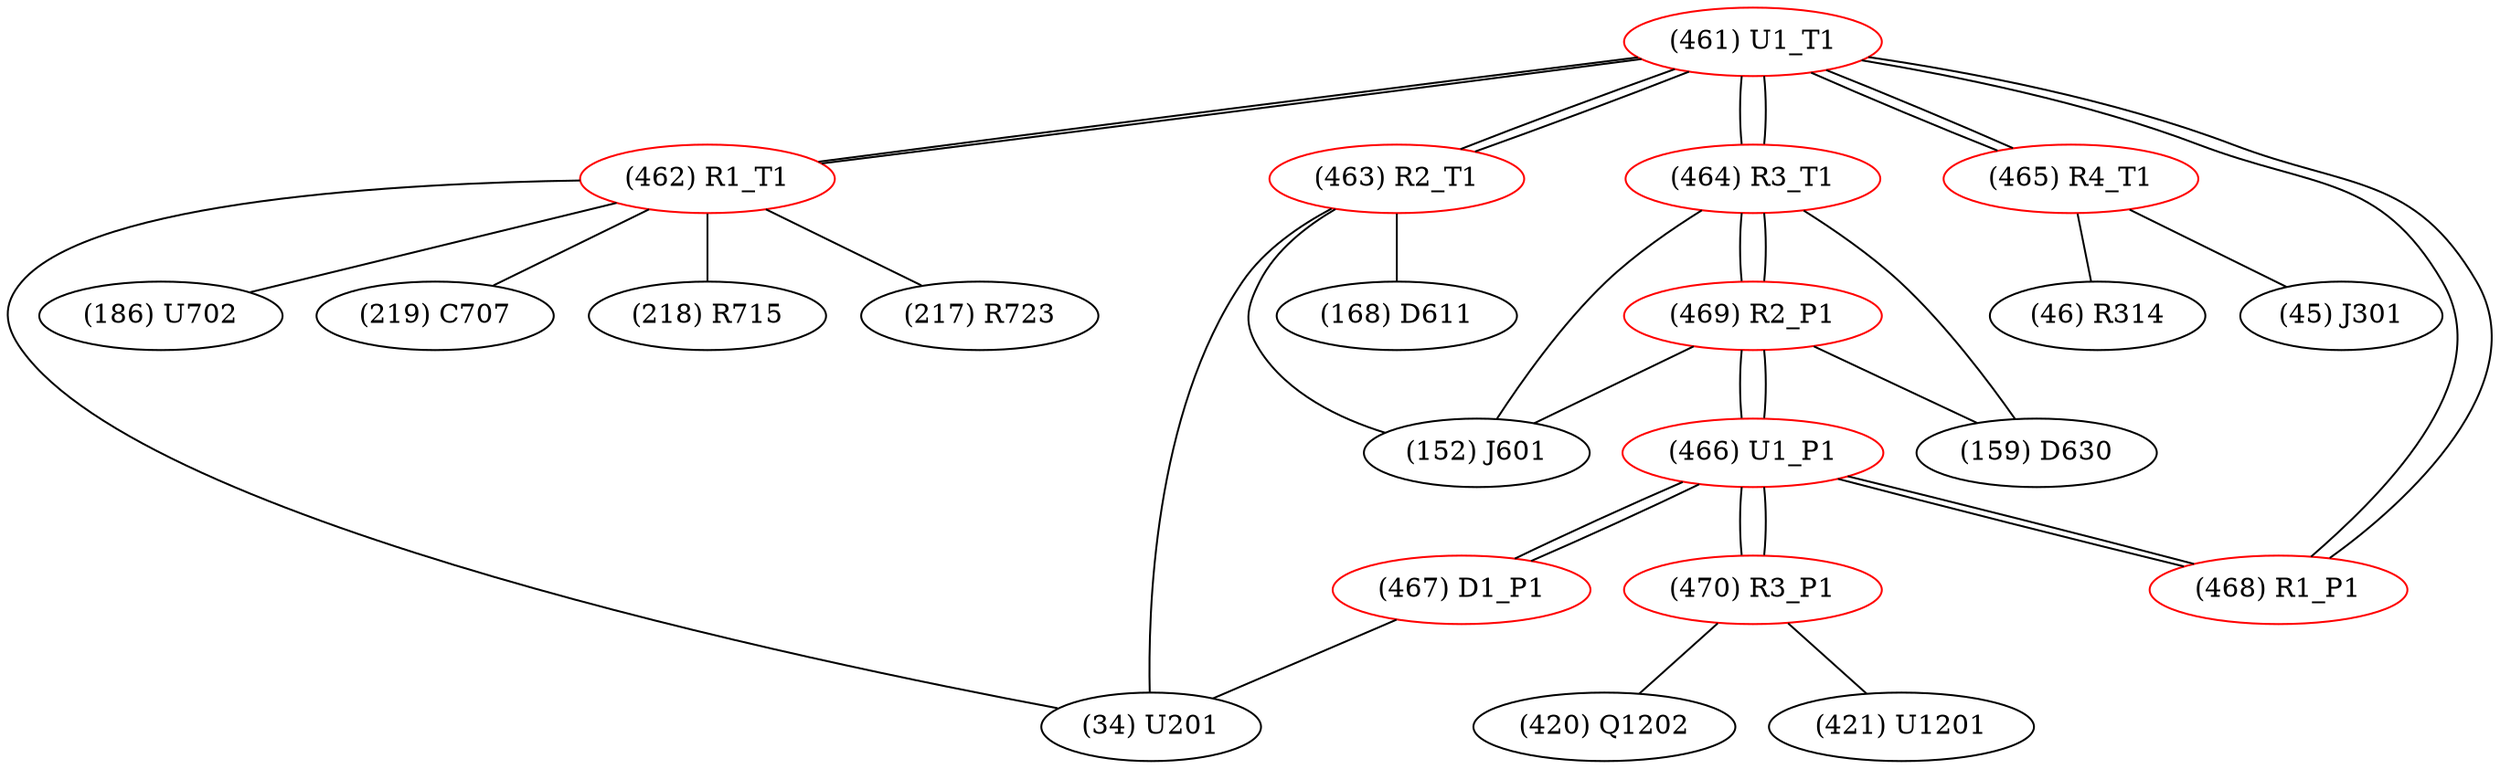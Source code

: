 graph {
	461 [label="(461) U1_T1" color=red]
	462 [label="(462) R1_T1"]
	463 [label="(463) R2_T1"]
	464 [label="(464) R3_T1"]
	465 [label="(465) R4_T1"]
	468 [label="(468) R1_P1"]
	462 [label="(462) R1_T1" color=red]
	186 [label="(186) U702"]
	219 [label="(219) C707"]
	218 [label="(218) R715"]
	217 [label="(217) R723"]
	34 [label="(34) U201"]
	461 [label="(461) U1_T1"]
	463 [label="(463) R2_T1" color=red]
	34 [label="(34) U201"]
	168 [label="(168) D611"]
	152 [label="(152) J601"]
	461 [label="(461) U1_T1"]
	464 [label="(464) R3_T1" color=red]
	159 [label="(159) D630"]
	152 [label="(152) J601"]
	469 [label="(469) R2_P1"]
	461 [label="(461) U1_T1"]
	465 [label="(465) R4_T1" color=red]
	46 [label="(46) R314"]
	45 [label="(45) J301"]
	461 [label="(461) U1_T1"]
	466 [label="(466) U1_P1" color=red]
	467 [label="(467) D1_P1"]
	469 [label="(469) R2_P1"]
	470 [label="(470) R3_P1"]
	468 [label="(468) R1_P1"]
	467 [label="(467) D1_P1" color=red]
	34 [label="(34) U201"]
	466 [label="(466) U1_P1"]
	468 [label="(468) R1_P1" color=red]
	461 [label="(461) U1_T1"]
	466 [label="(466) U1_P1"]
	469 [label="(469) R2_P1" color=red]
	159 [label="(159) D630"]
	152 [label="(152) J601"]
	464 [label="(464) R3_T1"]
	466 [label="(466) U1_P1"]
	470 [label="(470) R3_P1" color=red]
	421 [label="(421) U1201"]
	420 [label="(420) Q1202"]
	466 [label="(466) U1_P1"]
	461 -- 462
	461 -- 463
	461 -- 464
	461 -- 465
	461 -- 468
	462 -- 186
	462 -- 219
	462 -- 218
	462 -- 217
	462 -- 34
	462 -- 461
	463 -- 34
	463 -- 168
	463 -- 152
	463 -- 461
	464 -- 159
	464 -- 152
	464 -- 469
	464 -- 461
	465 -- 46
	465 -- 45
	465 -- 461
	466 -- 467
	466 -- 469
	466 -- 470
	466 -- 468
	467 -- 34
	467 -- 466
	468 -- 461
	468 -- 466
	469 -- 159
	469 -- 152
	469 -- 464
	469 -- 466
	470 -- 421
	470 -- 420
	470 -- 466
}